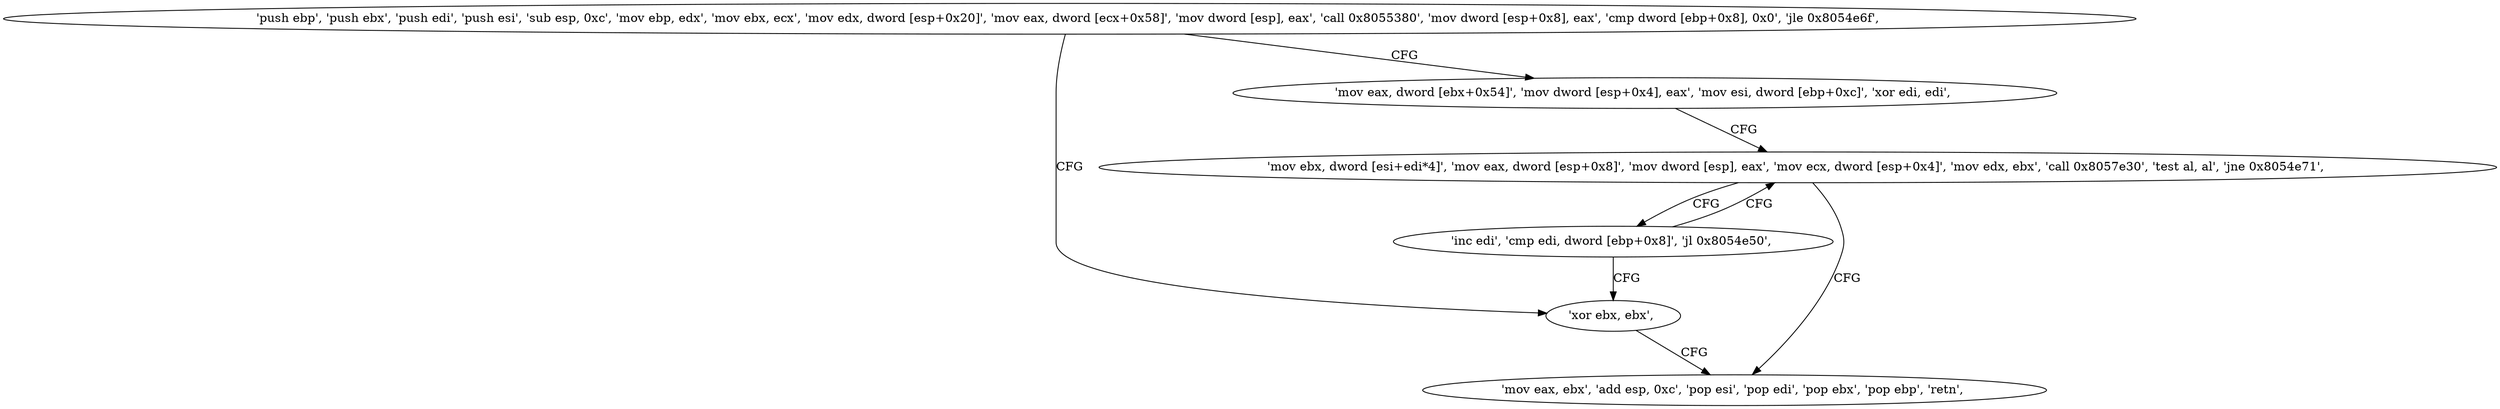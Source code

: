 digraph "func" {
"134565408" [label = "'push ebp', 'push ebx', 'push edi', 'push esi', 'sub esp, 0xc', 'mov ebp, edx', 'mov ebx, ecx', 'mov edx, dword [esp+0x20]', 'mov eax, dword [ecx+0x58]', 'mov dword [esp], eax', 'call 0x8055380', 'mov dword [esp+0x8], eax', 'cmp dword [ebp+0x8], 0x0', 'jle 0x8054e6f', " ]
"134565487" [label = "'xor ebx, ebx', " ]
"134565444" [label = "'mov eax, dword [ebx+0x54]', 'mov dword [esp+0x4], eax', 'mov esi, dword [ebp+0xc]', 'xor edi, edi', " ]
"134565489" [label = "'mov eax, ebx', 'add esp, 0xc', 'pop esi', 'pop edi', 'pop ebx', 'pop ebp', 'retn', " ]
"134565456" [label = "'mov ebx, dword [esi+edi*4]', 'mov eax, dword [esp+0x8]', 'mov dword [esp], eax', 'mov ecx, dword [esp+0x4]', 'mov edx, ebx', 'call 0x8057e30', 'test al, al', 'jne 0x8054e71', " ]
"134565481" [label = "'inc edi', 'cmp edi, dword [ebp+0x8]', 'jl 0x8054e50', " ]
"134565408" -> "134565487" [ label = "CFG" ]
"134565408" -> "134565444" [ label = "CFG" ]
"134565487" -> "134565489" [ label = "CFG" ]
"134565444" -> "134565456" [ label = "CFG" ]
"134565456" -> "134565489" [ label = "CFG" ]
"134565456" -> "134565481" [ label = "CFG" ]
"134565481" -> "134565456" [ label = "CFG" ]
"134565481" -> "134565487" [ label = "CFG" ]
}
